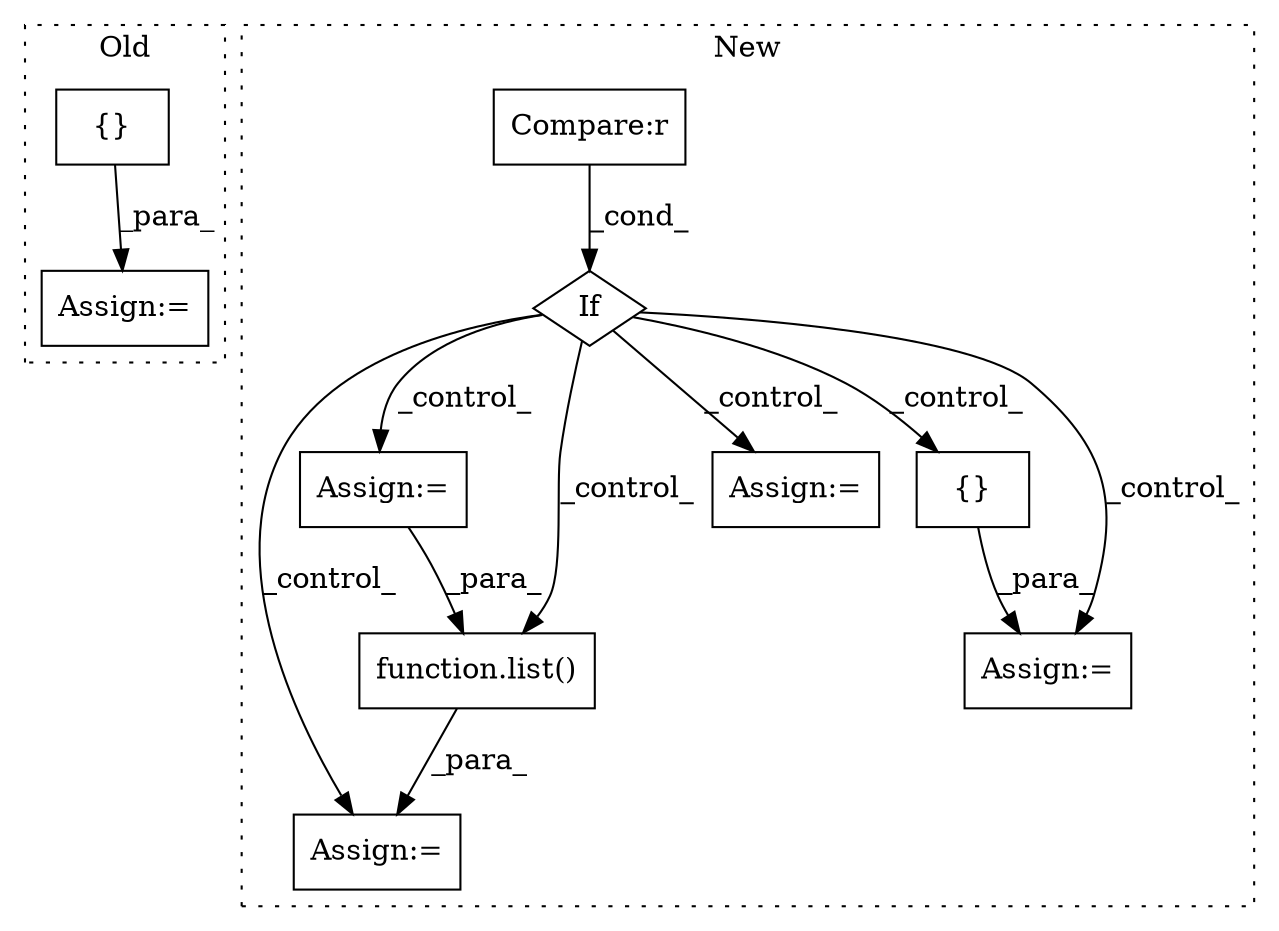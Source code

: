 digraph G {
subgraph cluster0 {
1 [label="{}" a="59" s="245,366" l="1,0" shape="box"];
4 [label="Assign:=" a="68" s="242" l="3" shape="box"];
label = "Old";
style="dotted";
}
subgraph cluster1 {
2 [label="function.list()" a="75" s="511,526" l="5,1" shape="box"];
3 [label="Assign:=" a="68" s="572" l="3" shape="box"];
5 [label="If" a="96" s="409" l="3" shape="diamond"];
6 [label="Assign:=" a="68" s="598" l="3" shape="box"];
7 [label="Compare:r" a="40" s="412" l="21" shape="box"];
8 [label="Assign:=" a="68" s="629" l="3" shape="box"];
9 [label="{}" a="59" s="601,607" l="1,0" shape="box"];
10 [label="Assign:=" a="68" s="445" l="3" shape="box"];
label = "New";
style="dotted";
}
1 -> 4 [label="_para_"];
2 -> 3 [label="_para_"];
5 -> 3 [label="_control_"];
5 -> 10 [label="_control_"];
5 -> 9 [label="_control_"];
5 -> 8 [label="_control_"];
5 -> 2 [label="_control_"];
5 -> 6 [label="_control_"];
7 -> 5 [label="_cond_"];
9 -> 6 [label="_para_"];
10 -> 2 [label="_para_"];
}